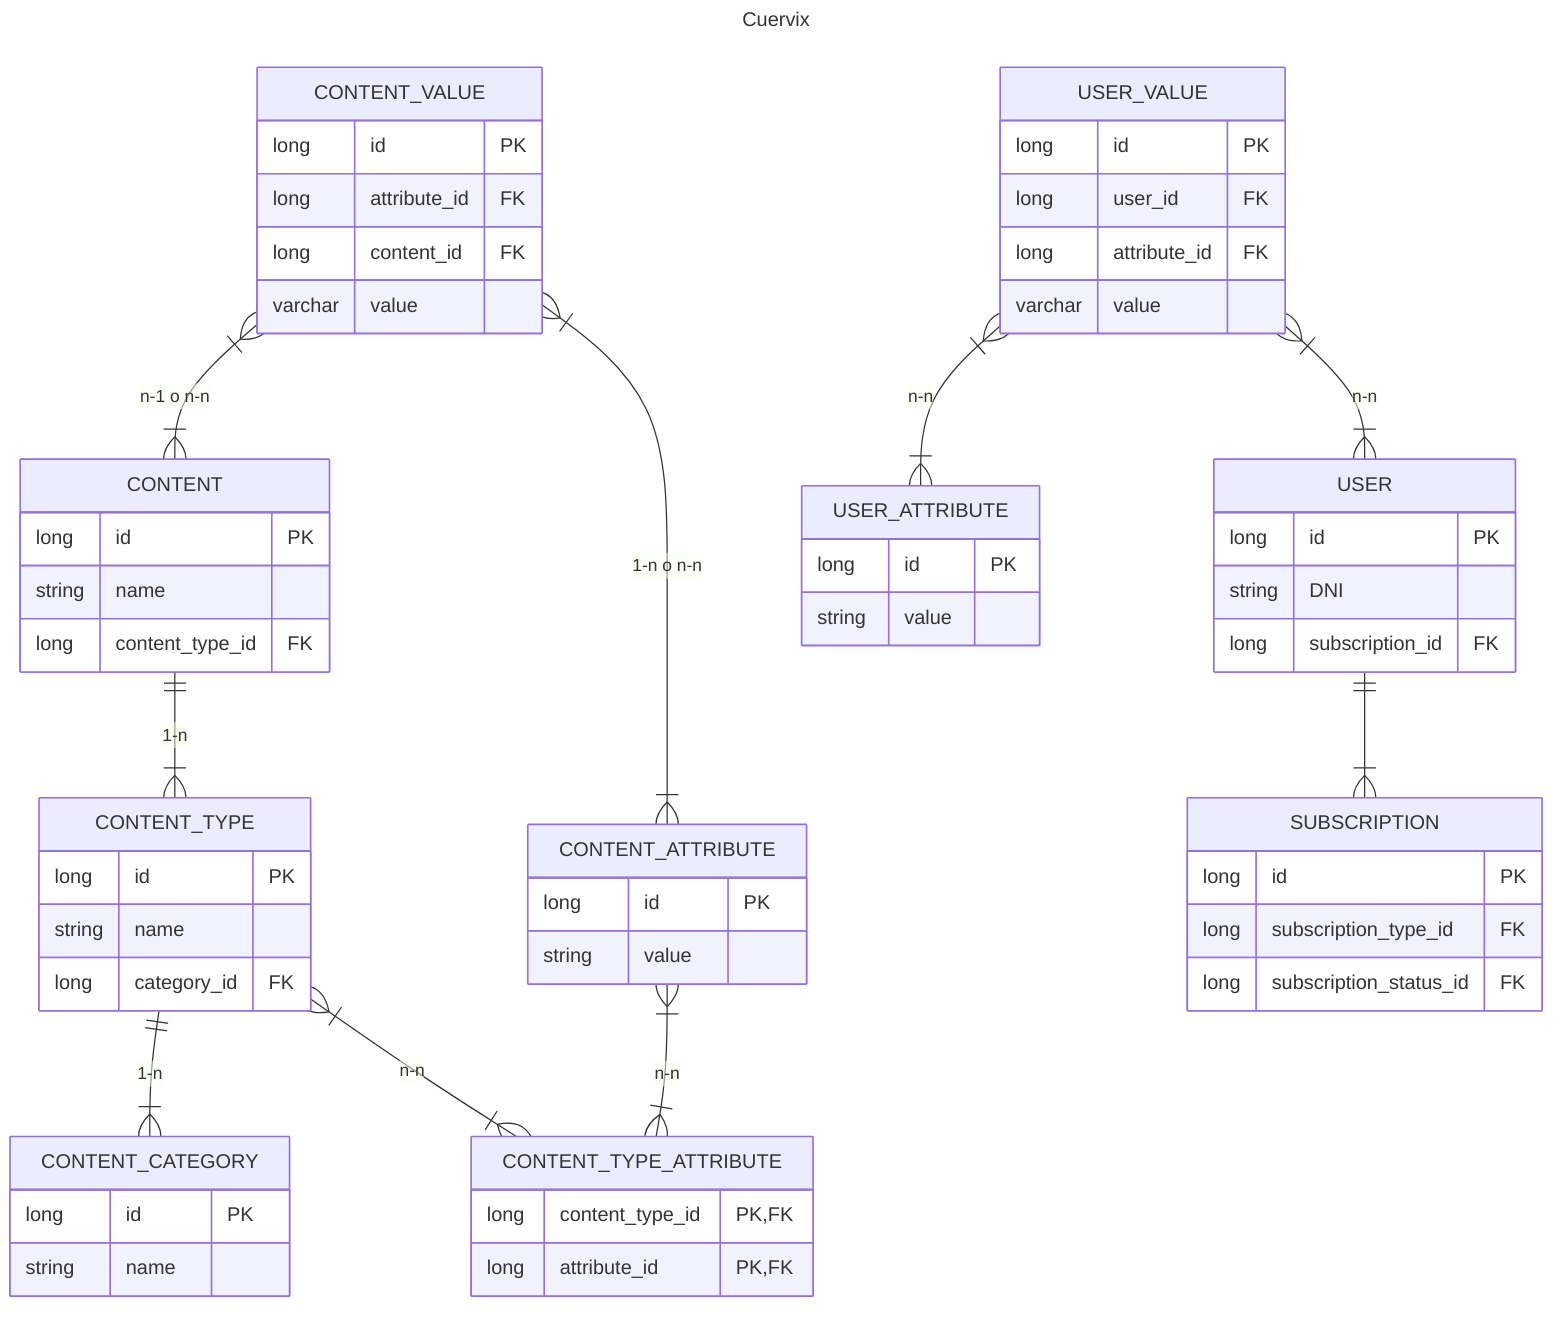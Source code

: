 ---
title: Cuervix
---
erDiagram
    CONTENT ||--|{ CONTENT_TYPE : "1-n"
    CONTENT{
        long id PK
        string name
        long content_type_id FK
    }

    CONTENT_TYPE ||--|{ CONTENT_CATEGORY : "1-n"
    CONTENT_TYPE{
        long id PK
        string name
        long category_id FK
    }

    CONTENT_CATEGORY{
        long id PK
        string name
    }

    CONTENT_TYPE }|--|{ CONTENT_TYPE_ATTRIBUTE : "n-n"
    CONTENT_ATTRIBUTE }|--|{ CONTENT_TYPE_ATTRIBUTE : "n-n"

    CONTENT_ATTRIBUTE{
        long id PK
        string value
    }

    CONTENT_TYPE_ATTRIBUTE{
        long content_type_id PK, FK
        long attribute_id PK, FK
    }


    CONTENT_VALUE }|--|{ CONTENT : "n-1 o n-n"
    CONTENT_VALUE{
        long id PK
        long attribute_id FK
        long content_id FK
        varchar value
    }
    CONTENT_VALUE }|--|{ CONTENT_ATTRIBUTE : "1-n o n-n"

    USER{
        long id PK
        string DNI
        long subscription_id FK
    }

    USER_VALUE }|--|{ USER : "n-n"
    USER_VALUE{
        long id PK
        long user_id FK
        long attribute_id FK
        varchar value
    }
    USER_VALUE }|--|{ USER_ATTRIBUTE : "n-n"

    USER_ATTRIBUTE{
        long id PK
        string value
    }

    USER ||--|{ SUBSCRIPTION : ""
    SUBSCRIPTION{
        long id PK
        long subscription_type_id FK
        long subscription_status_id FK

    }
